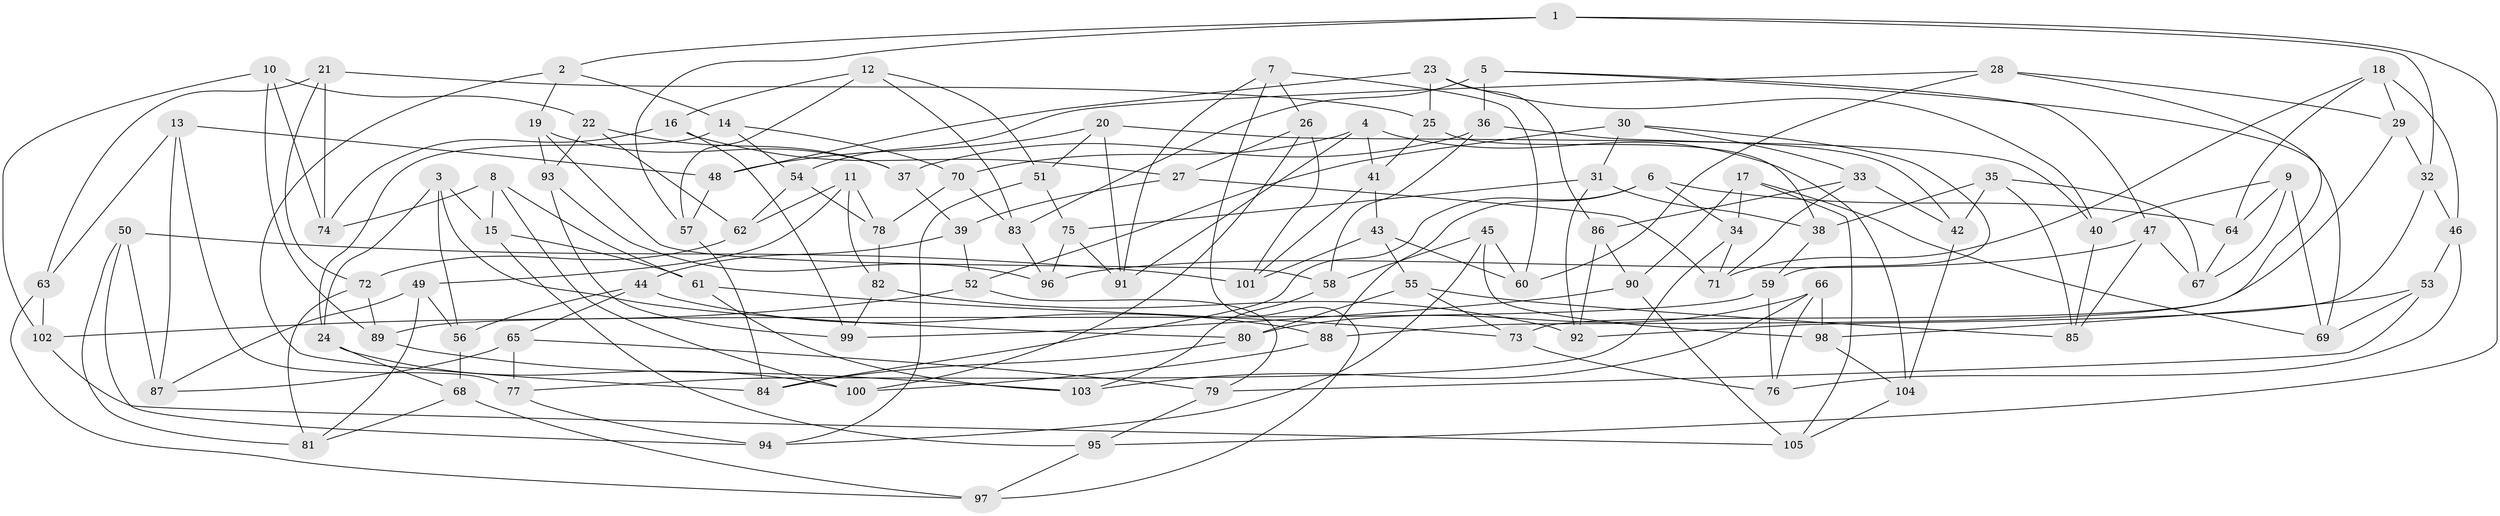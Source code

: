// Generated by graph-tools (version 1.1) at 2025/03/03/09/25 03:03:03]
// undirected, 105 vertices, 210 edges
graph export_dot {
graph [start="1"]
  node [color=gray90,style=filled];
  1;
  2;
  3;
  4;
  5;
  6;
  7;
  8;
  9;
  10;
  11;
  12;
  13;
  14;
  15;
  16;
  17;
  18;
  19;
  20;
  21;
  22;
  23;
  24;
  25;
  26;
  27;
  28;
  29;
  30;
  31;
  32;
  33;
  34;
  35;
  36;
  37;
  38;
  39;
  40;
  41;
  42;
  43;
  44;
  45;
  46;
  47;
  48;
  49;
  50;
  51;
  52;
  53;
  54;
  55;
  56;
  57;
  58;
  59;
  60;
  61;
  62;
  63;
  64;
  65;
  66;
  67;
  68;
  69;
  70;
  71;
  72;
  73;
  74;
  75;
  76;
  77;
  78;
  79;
  80;
  81;
  82;
  83;
  84;
  85;
  86;
  87;
  88;
  89;
  90;
  91;
  92;
  93;
  94;
  95;
  96;
  97;
  98;
  99;
  100;
  101;
  102;
  103;
  104;
  105;
  1 -- 95;
  1 -- 2;
  1 -- 57;
  1 -- 32;
  2 -- 84;
  2 -- 19;
  2 -- 14;
  3 -- 24;
  3 -- 80;
  3 -- 56;
  3 -- 15;
  4 -- 91;
  4 -- 70;
  4 -- 41;
  4 -- 104;
  5 -- 36;
  5 -- 47;
  5 -- 69;
  5 -- 83;
  6 -- 64;
  6 -- 84;
  6 -- 34;
  6 -- 88;
  7 -- 91;
  7 -- 97;
  7 -- 60;
  7 -- 26;
  8 -- 15;
  8 -- 61;
  8 -- 100;
  8 -- 74;
  9 -- 40;
  9 -- 69;
  9 -- 67;
  9 -- 64;
  10 -- 74;
  10 -- 22;
  10 -- 102;
  10 -- 89;
  11 -- 82;
  11 -- 62;
  11 -- 78;
  11 -- 49;
  12 -- 51;
  12 -- 16;
  12 -- 57;
  12 -- 83;
  13 -- 87;
  13 -- 77;
  13 -- 63;
  13 -- 48;
  14 -- 70;
  14 -- 54;
  14 -- 24;
  15 -- 61;
  15 -- 95;
  16 -- 99;
  16 -- 74;
  16 -- 27;
  17 -- 34;
  17 -- 90;
  17 -- 69;
  17 -- 105;
  18 -- 46;
  18 -- 29;
  18 -- 64;
  18 -- 71;
  19 -- 37;
  19 -- 93;
  19 -- 58;
  20 -- 91;
  20 -- 51;
  20 -- 48;
  20 -- 40;
  21 -- 25;
  21 -- 72;
  21 -- 74;
  21 -- 63;
  22 -- 93;
  22 -- 62;
  22 -- 37;
  23 -- 86;
  23 -- 48;
  23 -- 40;
  23 -- 25;
  24 -- 100;
  24 -- 68;
  25 -- 38;
  25 -- 41;
  26 -- 100;
  26 -- 27;
  26 -- 101;
  27 -- 71;
  27 -- 39;
  28 -- 60;
  28 -- 73;
  28 -- 54;
  28 -- 29;
  29 -- 88;
  29 -- 32;
  30 -- 52;
  30 -- 33;
  30 -- 31;
  30 -- 59;
  31 -- 75;
  31 -- 92;
  31 -- 38;
  32 -- 92;
  32 -- 46;
  33 -- 71;
  33 -- 86;
  33 -- 42;
  34 -- 71;
  34 -- 77;
  35 -- 85;
  35 -- 67;
  35 -- 42;
  35 -- 38;
  36 -- 37;
  36 -- 58;
  36 -- 42;
  37 -- 39;
  38 -- 59;
  39 -- 52;
  39 -- 44;
  40 -- 85;
  41 -- 43;
  41 -- 101;
  42 -- 104;
  43 -- 101;
  43 -- 60;
  43 -- 55;
  44 -- 56;
  44 -- 88;
  44 -- 65;
  45 -- 94;
  45 -- 60;
  45 -- 58;
  45 -- 98;
  46 -- 76;
  46 -- 53;
  47 -- 67;
  47 -- 96;
  47 -- 85;
  48 -- 57;
  49 -- 56;
  49 -- 81;
  49 -- 87;
  50 -- 81;
  50 -- 94;
  50 -- 101;
  50 -- 87;
  51 -- 94;
  51 -- 75;
  52 -- 79;
  52 -- 102;
  53 -- 69;
  53 -- 79;
  53 -- 98;
  54 -- 62;
  54 -- 78;
  55 -- 85;
  55 -- 80;
  55 -- 73;
  56 -- 68;
  57 -- 84;
  58 -- 103;
  59 -- 89;
  59 -- 76;
  61 -- 103;
  61 -- 73;
  62 -- 72;
  63 -- 102;
  63 -- 97;
  64 -- 67;
  65 -- 79;
  65 -- 87;
  65 -- 77;
  66 -- 98;
  66 -- 76;
  66 -- 103;
  66 -- 80;
  68 -- 81;
  68 -- 97;
  70 -- 83;
  70 -- 78;
  72 -- 81;
  72 -- 89;
  73 -- 76;
  75 -- 91;
  75 -- 96;
  77 -- 94;
  78 -- 82;
  79 -- 95;
  80 -- 84;
  82 -- 99;
  82 -- 92;
  83 -- 96;
  86 -- 90;
  86 -- 92;
  88 -- 100;
  89 -- 103;
  90 -- 105;
  90 -- 99;
  93 -- 96;
  93 -- 99;
  95 -- 97;
  98 -- 104;
  102 -- 105;
  104 -- 105;
}
